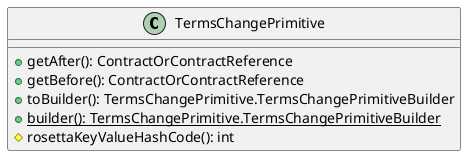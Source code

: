 @startuml

    class TermsChangePrimitive [[TermsChangePrimitive.html]] {
        +getAfter(): ContractOrContractReference
        +getBefore(): ContractOrContractReference
        +toBuilder(): TermsChangePrimitive.TermsChangePrimitiveBuilder
        {static} +builder(): TermsChangePrimitive.TermsChangePrimitiveBuilder
        #rosettaKeyValueHashCode(): int
    }

@enduml
